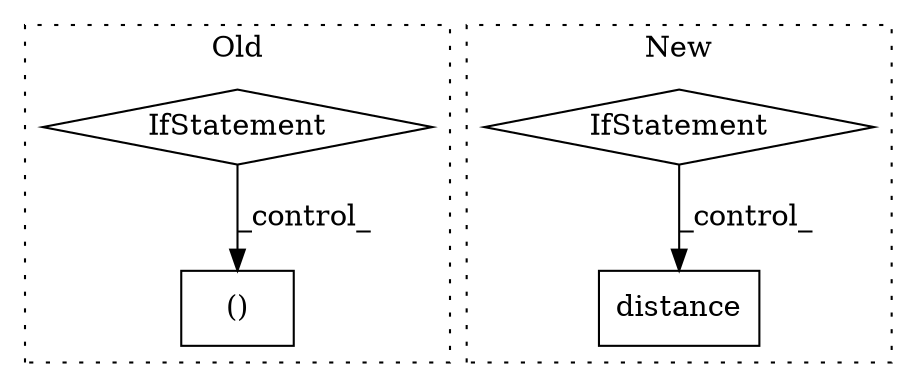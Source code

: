 digraph G {
subgraph cluster0 {
1 [label="IfStatement" a="25" s="2879" l="24" shape="diamond"];
4 [label="()" a="106" s="2777" l="43" shape="box"];
label = "Old";
style="dotted";
}
subgraph cluster1 {
2 [label="distance" a="32" s="2858,2871" l="9,1" shape="box"];
3 [label="IfStatement" a="25" s="2943" l="28" shape="diamond"];
label = "New";
style="dotted";
}
1 -> 4 [label="_control_"];
3 -> 2 [label="_control_"];
}